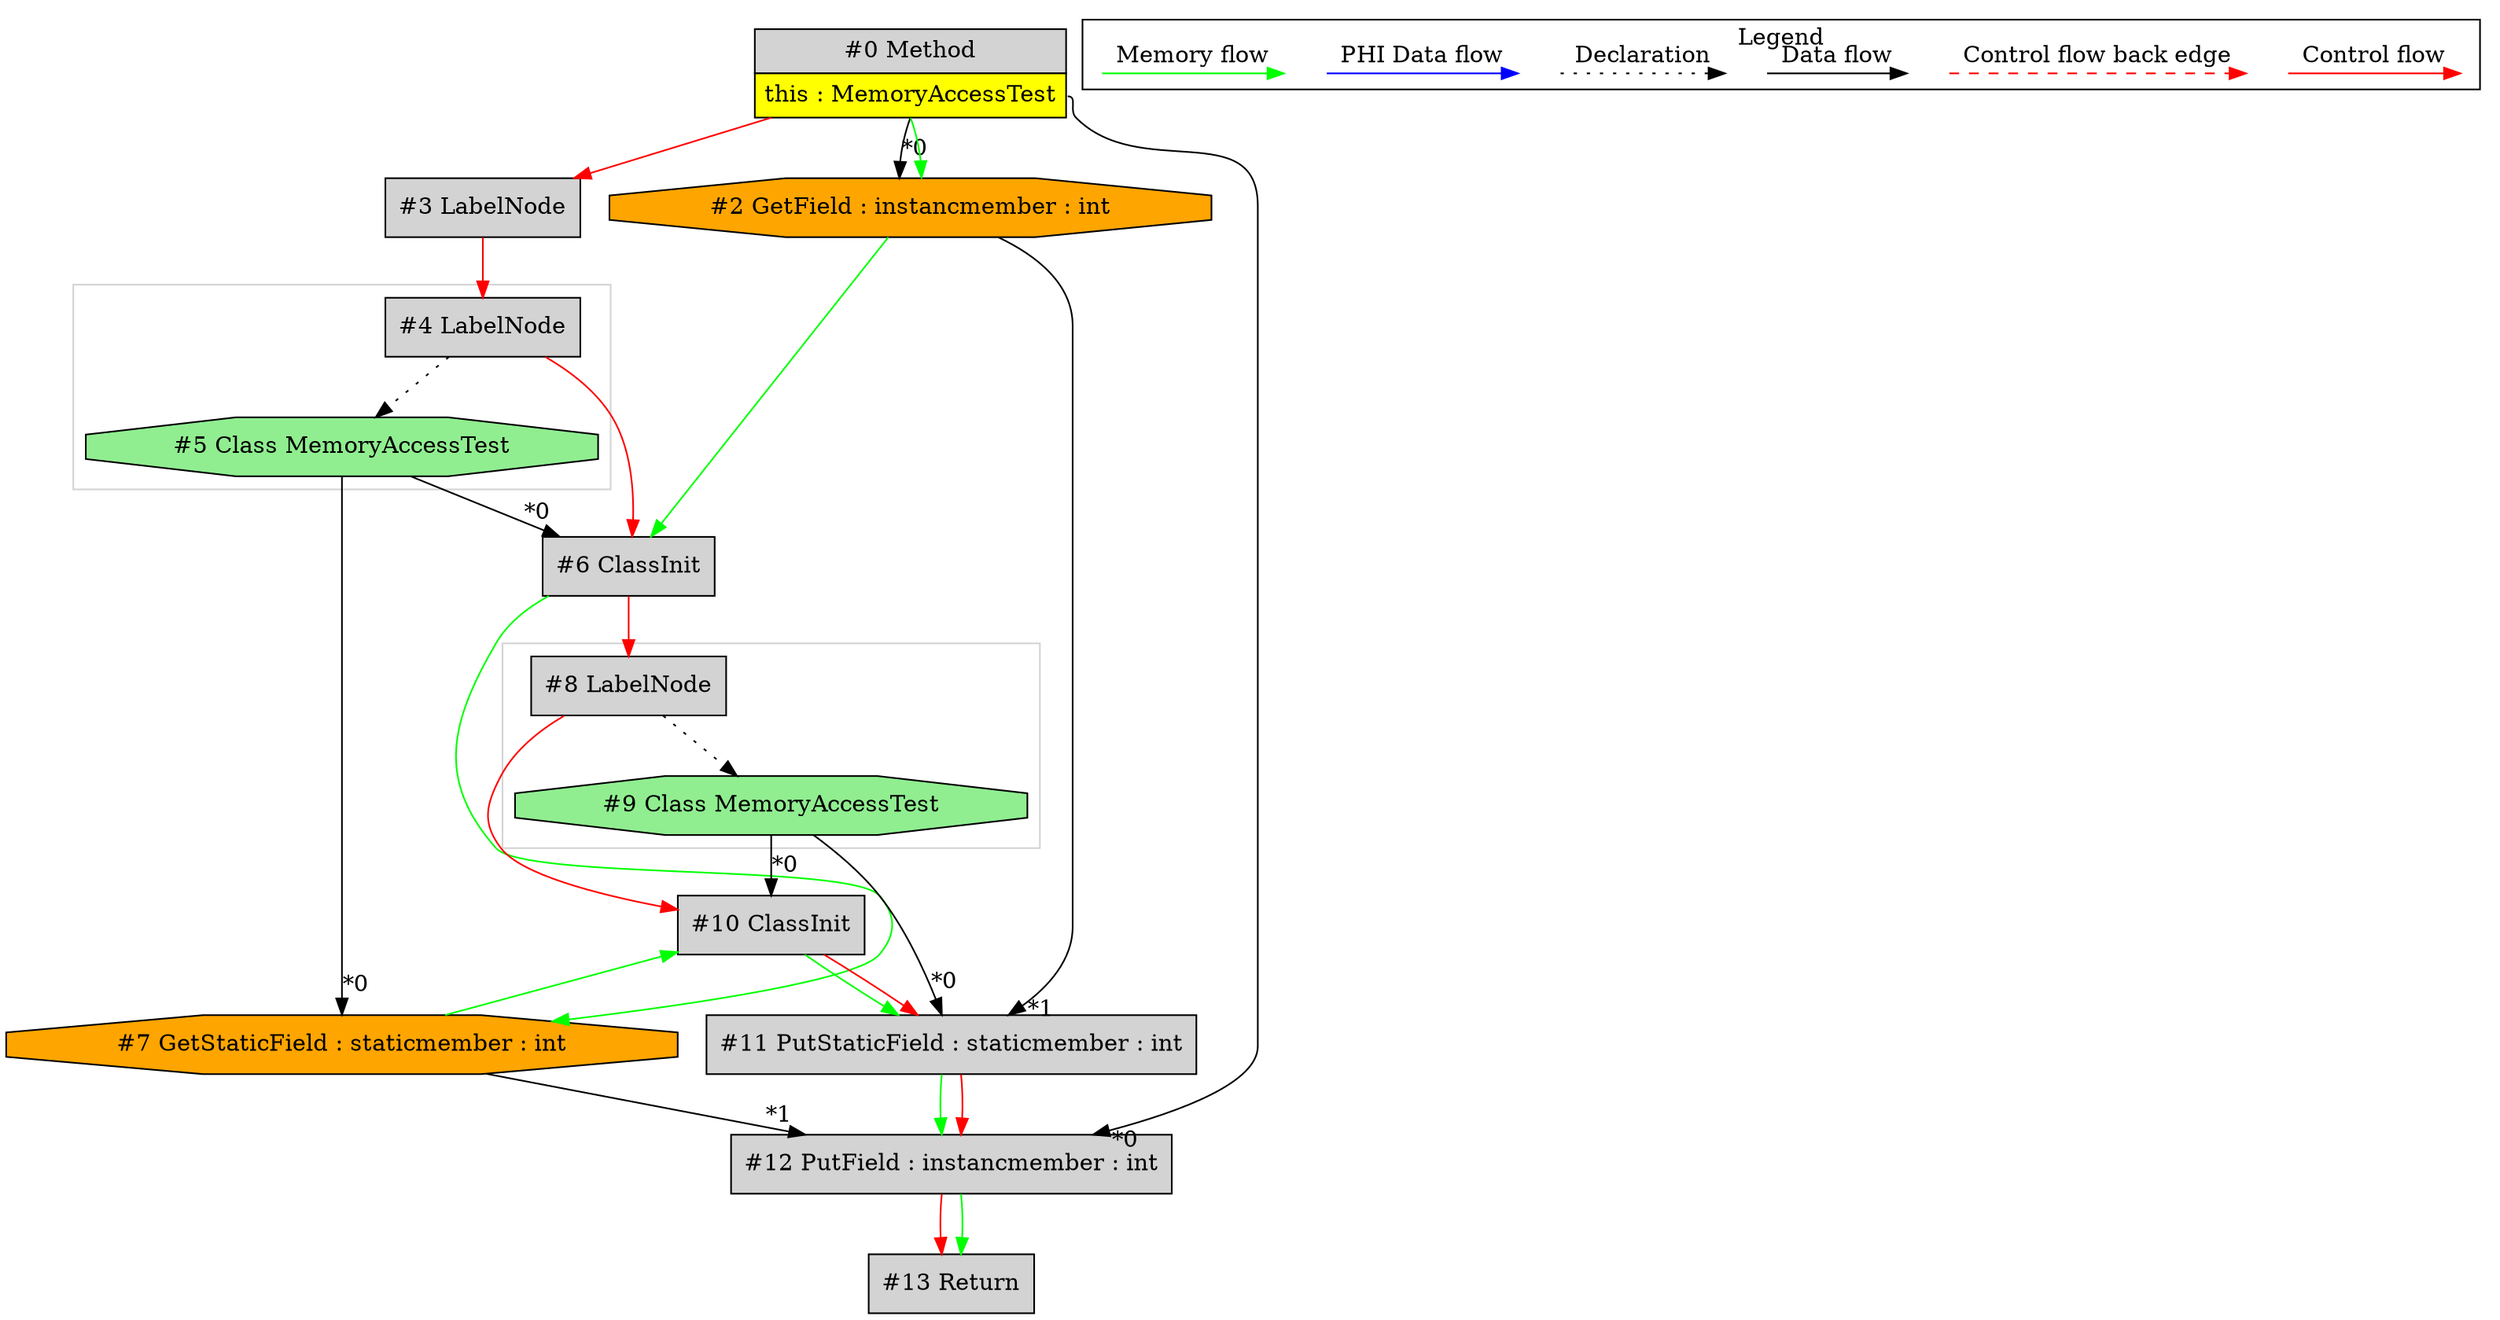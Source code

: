 digraph {
 ordering="in";
 node0[margin="0", label=<<table border="0" cellborder="1" cellspacing="0" cellpadding="5"><tr><td colspan="1">#0 Method</td></tr><tr><td port="prj1" bgcolor="yellow">this : MemoryAccessTest</td></tr></table>>,shape=none, fillcolor=lightgrey, style=filled];
 node3[label="#3 LabelNode",shape=box, fillcolor=lightgrey, style=filled];
 node0 -> node3[labeldistance=2, color=red, fontcolor=red];
 node4[label="#4 LabelNode",shape=box, fillcolor=lightgrey, style=filled];
 node3 -> node4[labeldistance=2, color=red, fontcolor=red];
 node5[label="#5 Class MemoryAccessTest",shape=octagon, fillcolor=lightgreen, style=filled];
 node4 -> node5[style=dotted];
 node7[label="#7 GetStaticField : staticmember : int",shape=octagon, fillcolor=orange, style=filled];
 node5 -> node7[headlabel="*0", labeldistance=2];
 node6 -> node7[labeldistance=2, color=green, constraint=false];
 node6[label="#6 ClassInit",shape=box, fillcolor=lightgrey, style=filled];
 node5 -> node6[headlabel="*0", labeldistance=2];
 node2 -> node6[labeldistance=2, color=green, constraint=false];
 node4 -> node6[labeldistance=2, color=red, fontcolor=red];
 node2[label="#2 GetField : instancmember : int",shape=octagon, fillcolor=orange, style=filled];
 node0:prj1 -> node2[headlabel="*0", labeldistance=2];
 node0 -> node2[labeldistance=2, color=green, constraint=false];
 node12[label="#12 PutField : instancmember : int",shape=box, fillcolor=lightgrey, style=filled];
 node0:prj1 -> node12[headlabel="*0", labeldistance=2];
 node7 -> node12[headlabel="*1", labeldistance=2];
 node11 -> node12[labeldistance=2, color=green, constraint=false];
 node11 -> node12[labeldistance=2, color=red, fontcolor=red];
 node11[label="#11 PutStaticField : staticmember : int",shape=box, fillcolor=lightgrey, style=filled];
 node9 -> node11[headlabel="*0", labeldistance=2];
 node2 -> node11[headlabel="*1", labeldistance=2];
 node10 -> node11[labeldistance=2, color=green, constraint=false];
 node10 -> node11[labeldistance=2, color=red, fontcolor=red];
 node10[label="#10 ClassInit",shape=box, fillcolor=lightgrey, style=filled];
 node9 -> node10[headlabel="*0", labeldistance=2];
 node7 -> node10[labeldistance=2, color=green, constraint=false];
 node8 -> node10[labeldistance=2, color=red, fontcolor=red];
 node8[label="#8 LabelNode",shape=box, fillcolor=lightgrey, style=filled];
 node6 -> node8[labeldistance=2, color=red, fontcolor=red];
 node9[label="#9 Class MemoryAccessTest",shape=octagon, fillcolor=lightgreen, style=filled];
 node8 -> node9[style=dotted];
 node13[label="#13 Return",shape=box, fillcolor=lightgrey, style=filled];
 node12 -> node13[labeldistance=2, color=red, fontcolor=red];
 node12 -> node13[labeldistance=2, color=green, constraint=false];
 subgraph cluster_0 {
  color=lightgray;
  node4;
  node5;
 }
 subgraph cluster_1 {
  color=lightgray;
  node8;
  node9;
 }
 subgraph cluster_000 {
  label = "Legend";
  node [shape=point]
  {
   rank=same;
   c0 [style = invis];
   c1 [style = invis];
   c2 [style = invis];
   c3 [style = invis];
   d0 [style = invis];
   d1 [style = invis];
   d2 [style = invis];
   d3 [style = invis];
   d4 [style = invis];
   d5 [style = invis];
   d6 [style = invis];
   d7 [style = invis];
  }
  c0 -> c1 [label="Control flow", style=solid, color=red]
  c2 -> c3 [label="Control flow back edge", style=dashed, color=red]
  d0 -> d1 [label="Data flow"]
  d2 -> d3 [label="Declaration", style=dotted]
  d4 -> d5 [label="PHI Data flow", color=blue]
  d6 -> d7 [label="Memory flow", color=green]
 }

}

